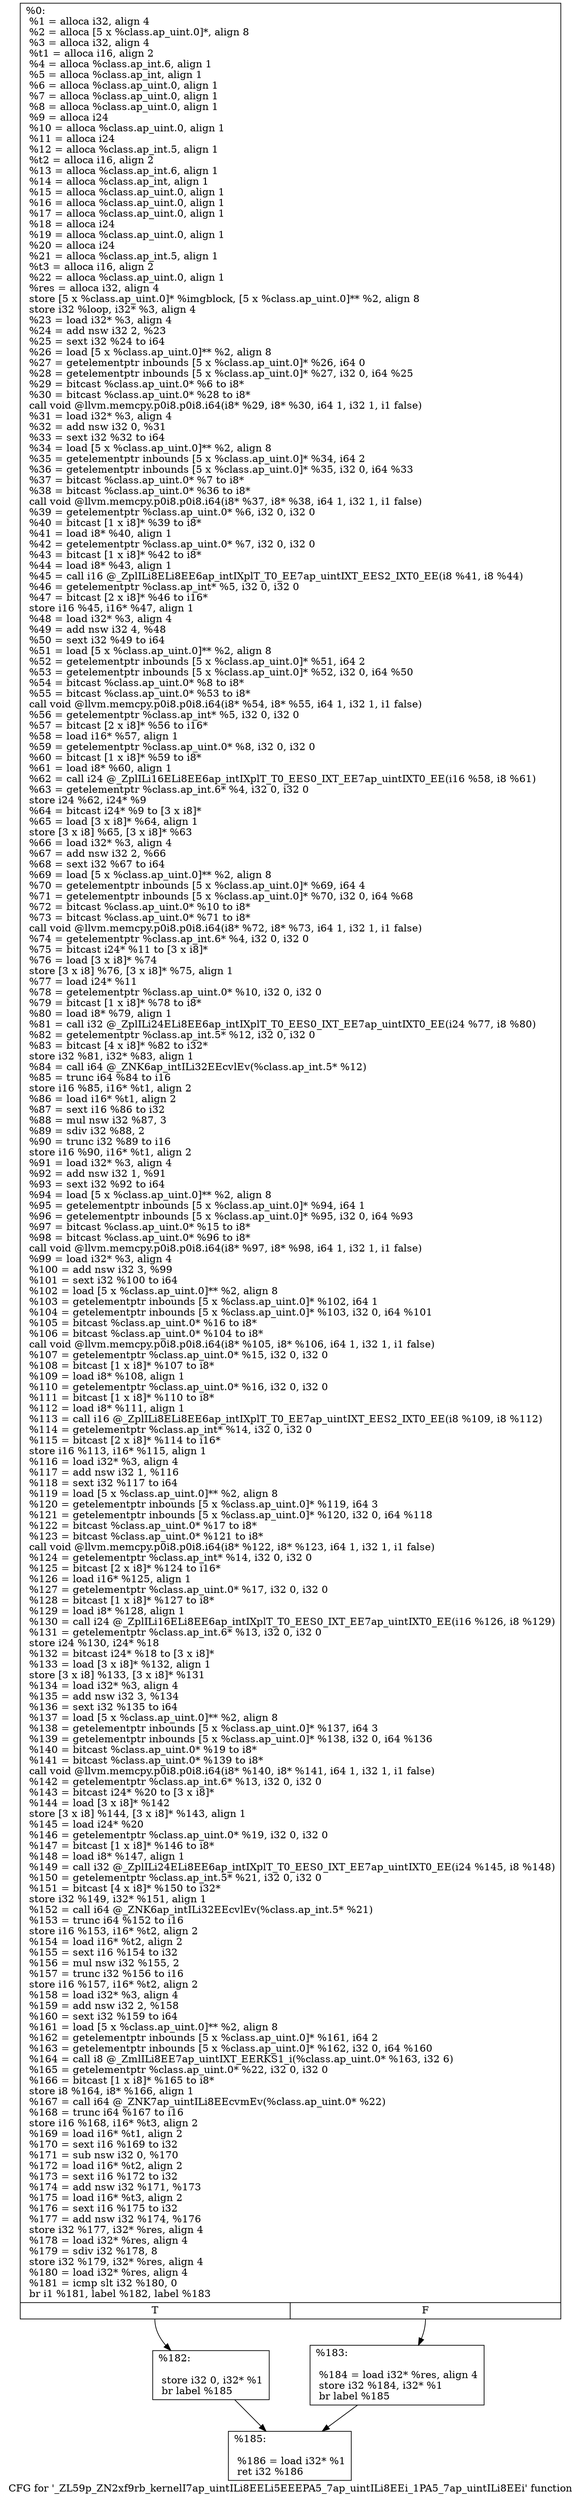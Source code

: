 digraph "CFG for '_ZL59p_ZN2xf9rb_kernelI7ap_uintILi8EELi5EEEPA5_7ap_uintILi8EEi_1PA5_7ap_uintILi8EEi' function" {
	label="CFG for '_ZL59p_ZN2xf9rb_kernelI7ap_uintILi8EELi5EEEPA5_7ap_uintILi8EEi_1PA5_7ap_uintILi8EEi' function";

	Node0x2970450 [shape=record,label="{%0:\l  %1 = alloca i32, align 4\l  %2 = alloca [5 x %class.ap_uint.0]*, align 8\l  %3 = alloca i32, align 4\l  %t1 = alloca i16, align 2\l  %4 = alloca %class.ap_int.6, align 1\l  %5 = alloca %class.ap_int, align 1\l  %6 = alloca %class.ap_uint.0, align 1\l  %7 = alloca %class.ap_uint.0, align 1\l  %8 = alloca %class.ap_uint.0, align 1\l  %9 = alloca i24\l  %10 = alloca %class.ap_uint.0, align 1\l  %11 = alloca i24\l  %12 = alloca %class.ap_int.5, align 1\l  %t2 = alloca i16, align 2\l  %13 = alloca %class.ap_int.6, align 1\l  %14 = alloca %class.ap_int, align 1\l  %15 = alloca %class.ap_uint.0, align 1\l  %16 = alloca %class.ap_uint.0, align 1\l  %17 = alloca %class.ap_uint.0, align 1\l  %18 = alloca i24\l  %19 = alloca %class.ap_uint.0, align 1\l  %20 = alloca i24\l  %21 = alloca %class.ap_int.5, align 1\l  %t3 = alloca i16, align 2\l  %22 = alloca %class.ap_uint.0, align 1\l  %res = alloca i32, align 4\l  store [5 x %class.ap_uint.0]* %imgblock, [5 x %class.ap_uint.0]** %2, align 8\l  store i32 %loop, i32* %3, align 4\l  %23 = load i32* %3, align 4\l  %24 = add nsw i32 2, %23\l  %25 = sext i32 %24 to i64\l  %26 = load [5 x %class.ap_uint.0]** %2, align 8\l  %27 = getelementptr inbounds [5 x %class.ap_uint.0]* %26, i64 0\l  %28 = getelementptr inbounds [5 x %class.ap_uint.0]* %27, i32 0, i64 %25\l  %29 = bitcast %class.ap_uint.0* %6 to i8*\l  %30 = bitcast %class.ap_uint.0* %28 to i8*\l  call void @llvm.memcpy.p0i8.p0i8.i64(i8* %29, i8* %30, i64 1, i32 1, i1 false)\l  %31 = load i32* %3, align 4\l  %32 = add nsw i32 0, %31\l  %33 = sext i32 %32 to i64\l  %34 = load [5 x %class.ap_uint.0]** %2, align 8\l  %35 = getelementptr inbounds [5 x %class.ap_uint.0]* %34, i64 2\l  %36 = getelementptr inbounds [5 x %class.ap_uint.0]* %35, i32 0, i64 %33\l  %37 = bitcast %class.ap_uint.0* %7 to i8*\l  %38 = bitcast %class.ap_uint.0* %36 to i8*\l  call void @llvm.memcpy.p0i8.p0i8.i64(i8* %37, i8* %38, i64 1, i32 1, i1 false)\l  %39 = getelementptr %class.ap_uint.0* %6, i32 0, i32 0\l  %40 = bitcast [1 x i8]* %39 to i8*\l  %41 = load i8* %40, align 1\l  %42 = getelementptr %class.ap_uint.0* %7, i32 0, i32 0\l  %43 = bitcast [1 x i8]* %42 to i8*\l  %44 = load i8* %43, align 1\l  %45 = call i16 @_ZplILi8ELi8EE6ap_intIXplT_T0_EE7ap_uintIXT_EES2_IXT0_EE(i8 %41, i8 %44)\l  %46 = getelementptr %class.ap_int* %5, i32 0, i32 0\l  %47 = bitcast [2 x i8]* %46 to i16*\l  store i16 %45, i16* %47, align 1\l  %48 = load i32* %3, align 4\l  %49 = add nsw i32 4, %48\l  %50 = sext i32 %49 to i64\l  %51 = load [5 x %class.ap_uint.0]** %2, align 8\l  %52 = getelementptr inbounds [5 x %class.ap_uint.0]* %51, i64 2\l  %53 = getelementptr inbounds [5 x %class.ap_uint.0]* %52, i32 0, i64 %50\l  %54 = bitcast %class.ap_uint.0* %8 to i8*\l  %55 = bitcast %class.ap_uint.0* %53 to i8*\l  call void @llvm.memcpy.p0i8.p0i8.i64(i8* %54, i8* %55, i64 1, i32 1, i1 false)\l  %56 = getelementptr %class.ap_int* %5, i32 0, i32 0\l  %57 = bitcast [2 x i8]* %56 to i16*\l  %58 = load i16* %57, align 1\l  %59 = getelementptr %class.ap_uint.0* %8, i32 0, i32 0\l  %60 = bitcast [1 x i8]* %59 to i8*\l  %61 = load i8* %60, align 1\l  %62 = call i24 @_ZplILi16ELi8EE6ap_intIXplT_T0_EES0_IXT_EE7ap_uintIXT0_EE(i16 %58, i8 %61)\l  %63 = getelementptr %class.ap_int.6* %4, i32 0, i32 0\l  store i24 %62, i24* %9\l  %64 = bitcast i24* %9 to [3 x i8]*\l  %65 = load [3 x i8]* %64, align 1\l  store [3 x i8] %65, [3 x i8]* %63\l  %66 = load i32* %3, align 4\l  %67 = add nsw i32 2, %66\l  %68 = sext i32 %67 to i64\l  %69 = load [5 x %class.ap_uint.0]** %2, align 8\l  %70 = getelementptr inbounds [5 x %class.ap_uint.0]* %69, i64 4\l  %71 = getelementptr inbounds [5 x %class.ap_uint.0]* %70, i32 0, i64 %68\l  %72 = bitcast %class.ap_uint.0* %10 to i8*\l  %73 = bitcast %class.ap_uint.0* %71 to i8*\l  call void @llvm.memcpy.p0i8.p0i8.i64(i8* %72, i8* %73, i64 1, i32 1, i1 false)\l  %74 = getelementptr %class.ap_int.6* %4, i32 0, i32 0\l  %75 = bitcast i24* %11 to [3 x i8]*\l  %76 = load [3 x i8]* %74\l  store [3 x i8] %76, [3 x i8]* %75, align 1\l  %77 = load i24* %11\l  %78 = getelementptr %class.ap_uint.0* %10, i32 0, i32 0\l  %79 = bitcast [1 x i8]* %78 to i8*\l  %80 = load i8* %79, align 1\l  %81 = call i32 @_ZplILi24ELi8EE6ap_intIXplT_T0_EES0_IXT_EE7ap_uintIXT0_EE(i24 %77, i8 %80)\l  %82 = getelementptr %class.ap_int.5* %12, i32 0, i32 0\l  %83 = bitcast [4 x i8]* %82 to i32*\l  store i32 %81, i32* %83, align 1\l  %84 = call i64 @_ZNK6ap_intILi32EEcvlEv(%class.ap_int.5* %12)\l  %85 = trunc i64 %84 to i16\l  store i16 %85, i16* %t1, align 2\l  %86 = load i16* %t1, align 2\l  %87 = sext i16 %86 to i32\l  %88 = mul nsw i32 %87, 3\l  %89 = sdiv i32 %88, 2\l  %90 = trunc i32 %89 to i16\l  store i16 %90, i16* %t1, align 2\l  %91 = load i32* %3, align 4\l  %92 = add nsw i32 1, %91\l  %93 = sext i32 %92 to i64\l  %94 = load [5 x %class.ap_uint.0]** %2, align 8\l  %95 = getelementptr inbounds [5 x %class.ap_uint.0]* %94, i64 1\l  %96 = getelementptr inbounds [5 x %class.ap_uint.0]* %95, i32 0, i64 %93\l  %97 = bitcast %class.ap_uint.0* %15 to i8*\l  %98 = bitcast %class.ap_uint.0* %96 to i8*\l  call void @llvm.memcpy.p0i8.p0i8.i64(i8* %97, i8* %98, i64 1, i32 1, i1 false)\l  %99 = load i32* %3, align 4\l  %100 = add nsw i32 3, %99\l  %101 = sext i32 %100 to i64\l  %102 = load [5 x %class.ap_uint.0]** %2, align 8\l  %103 = getelementptr inbounds [5 x %class.ap_uint.0]* %102, i64 1\l  %104 = getelementptr inbounds [5 x %class.ap_uint.0]* %103, i32 0, i64 %101\l  %105 = bitcast %class.ap_uint.0* %16 to i8*\l  %106 = bitcast %class.ap_uint.0* %104 to i8*\l  call void @llvm.memcpy.p0i8.p0i8.i64(i8* %105, i8* %106, i64 1, i32 1, i1 false)\l  %107 = getelementptr %class.ap_uint.0* %15, i32 0, i32 0\l  %108 = bitcast [1 x i8]* %107 to i8*\l  %109 = load i8* %108, align 1\l  %110 = getelementptr %class.ap_uint.0* %16, i32 0, i32 0\l  %111 = bitcast [1 x i8]* %110 to i8*\l  %112 = load i8* %111, align 1\l  %113 = call i16 @_ZplILi8ELi8EE6ap_intIXplT_T0_EE7ap_uintIXT_EES2_IXT0_EE(i8 %109, i8 %112)\l  %114 = getelementptr %class.ap_int* %14, i32 0, i32 0\l  %115 = bitcast [2 x i8]* %114 to i16*\l  store i16 %113, i16* %115, align 1\l  %116 = load i32* %3, align 4\l  %117 = add nsw i32 1, %116\l  %118 = sext i32 %117 to i64\l  %119 = load [5 x %class.ap_uint.0]** %2, align 8\l  %120 = getelementptr inbounds [5 x %class.ap_uint.0]* %119, i64 3\l  %121 = getelementptr inbounds [5 x %class.ap_uint.0]* %120, i32 0, i64 %118\l  %122 = bitcast %class.ap_uint.0* %17 to i8*\l  %123 = bitcast %class.ap_uint.0* %121 to i8*\l  call void @llvm.memcpy.p0i8.p0i8.i64(i8* %122, i8* %123, i64 1, i32 1, i1 false)\l  %124 = getelementptr %class.ap_int* %14, i32 0, i32 0\l  %125 = bitcast [2 x i8]* %124 to i16*\l  %126 = load i16* %125, align 1\l  %127 = getelementptr %class.ap_uint.0* %17, i32 0, i32 0\l  %128 = bitcast [1 x i8]* %127 to i8*\l  %129 = load i8* %128, align 1\l  %130 = call i24 @_ZplILi16ELi8EE6ap_intIXplT_T0_EES0_IXT_EE7ap_uintIXT0_EE(i16 %126, i8 %129)\l  %131 = getelementptr %class.ap_int.6* %13, i32 0, i32 0\l  store i24 %130, i24* %18\l  %132 = bitcast i24* %18 to [3 x i8]*\l  %133 = load [3 x i8]* %132, align 1\l  store [3 x i8] %133, [3 x i8]* %131\l  %134 = load i32* %3, align 4\l  %135 = add nsw i32 3, %134\l  %136 = sext i32 %135 to i64\l  %137 = load [5 x %class.ap_uint.0]** %2, align 8\l  %138 = getelementptr inbounds [5 x %class.ap_uint.0]* %137, i64 3\l  %139 = getelementptr inbounds [5 x %class.ap_uint.0]* %138, i32 0, i64 %136\l  %140 = bitcast %class.ap_uint.0* %19 to i8*\l  %141 = bitcast %class.ap_uint.0* %139 to i8*\l  call void @llvm.memcpy.p0i8.p0i8.i64(i8* %140, i8* %141, i64 1, i32 1, i1 false)\l  %142 = getelementptr %class.ap_int.6* %13, i32 0, i32 0\l  %143 = bitcast i24* %20 to [3 x i8]*\l  %144 = load [3 x i8]* %142\l  store [3 x i8] %144, [3 x i8]* %143, align 1\l  %145 = load i24* %20\l  %146 = getelementptr %class.ap_uint.0* %19, i32 0, i32 0\l  %147 = bitcast [1 x i8]* %146 to i8*\l  %148 = load i8* %147, align 1\l  %149 = call i32 @_ZplILi24ELi8EE6ap_intIXplT_T0_EES0_IXT_EE7ap_uintIXT0_EE(i24 %145, i8 %148)\l  %150 = getelementptr %class.ap_int.5* %21, i32 0, i32 0\l  %151 = bitcast [4 x i8]* %150 to i32*\l  store i32 %149, i32* %151, align 1\l  %152 = call i64 @_ZNK6ap_intILi32EEcvlEv(%class.ap_int.5* %21)\l  %153 = trunc i64 %152 to i16\l  store i16 %153, i16* %t2, align 2\l  %154 = load i16* %t2, align 2\l  %155 = sext i16 %154 to i32\l  %156 = mul nsw i32 %155, 2\l  %157 = trunc i32 %156 to i16\l  store i16 %157, i16* %t2, align 2\l  %158 = load i32* %3, align 4\l  %159 = add nsw i32 2, %158\l  %160 = sext i32 %159 to i64\l  %161 = load [5 x %class.ap_uint.0]** %2, align 8\l  %162 = getelementptr inbounds [5 x %class.ap_uint.0]* %161, i64 2\l  %163 = getelementptr inbounds [5 x %class.ap_uint.0]* %162, i32 0, i64 %160\l  %164 = call i8 @_ZmlILi8EE7ap_uintIXT_EERKS1_i(%class.ap_uint.0* %163, i32 6)\l  %165 = getelementptr %class.ap_uint.0* %22, i32 0, i32 0\l  %166 = bitcast [1 x i8]* %165 to i8*\l  store i8 %164, i8* %166, align 1\l  %167 = call i64 @_ZNK7ap_uintILi8EEcvmEv(%class.ap_uint.0* %22)\l  %168 = trunc i64 %167 to i16\l  store i16 %168, i16* %t3, align 2\l  %169 = load i16* %t1, align 2\l  %170 = sext i16 %169 to i32\l  %171 = sub nsw i32 0, %170\l  %172 = load i16* %t2, align 2\l  %173 = sext i16 %172 to i32\l  %174 = add nsw i32 %171, %173\l  %175 = load i16* %t3, align 2\l  %176 = sext i16 %175 to i32\l  %177 = add nsw i32 %174, %176\l  store i32 %177, i32* %res, align 4\l  %178 = load i32* %res, align 4\l  %179 = sdiv i32 %178, 8\l  store i32 %179, i32* %res, align 4\l  %180 = load i32* %res, align 4\l  %181 = icmp slt i32 %180, 0\l  br i1 %181, label %182, label %183\l|{<s0>T|<s1>F}}"];
	Node0x2970450:s0 -> Node0x2978970;
	Node0x2970450:s1 -> Node0x29789d0;
	Node0x2978970 [shape=record,label="{%182:\l\l  store i32 0, i32* %1\l  br label %185\l}"];
	Node0x2978970 -> Node0x2978b70;
	Node0x29789d0 [shape=record,label="{%183:\l\l  %184 = load i32* %res, align 4\l  store i32 %184, i32* %1\l  br label %185\l}"];
	Node0x29789d0 -> Node0x2978b70;
	Node0x2978b70 [shape=record,label="{%185:\l\l  %186 = load i32* %1\l  ret i32 %186\l}"];
}
